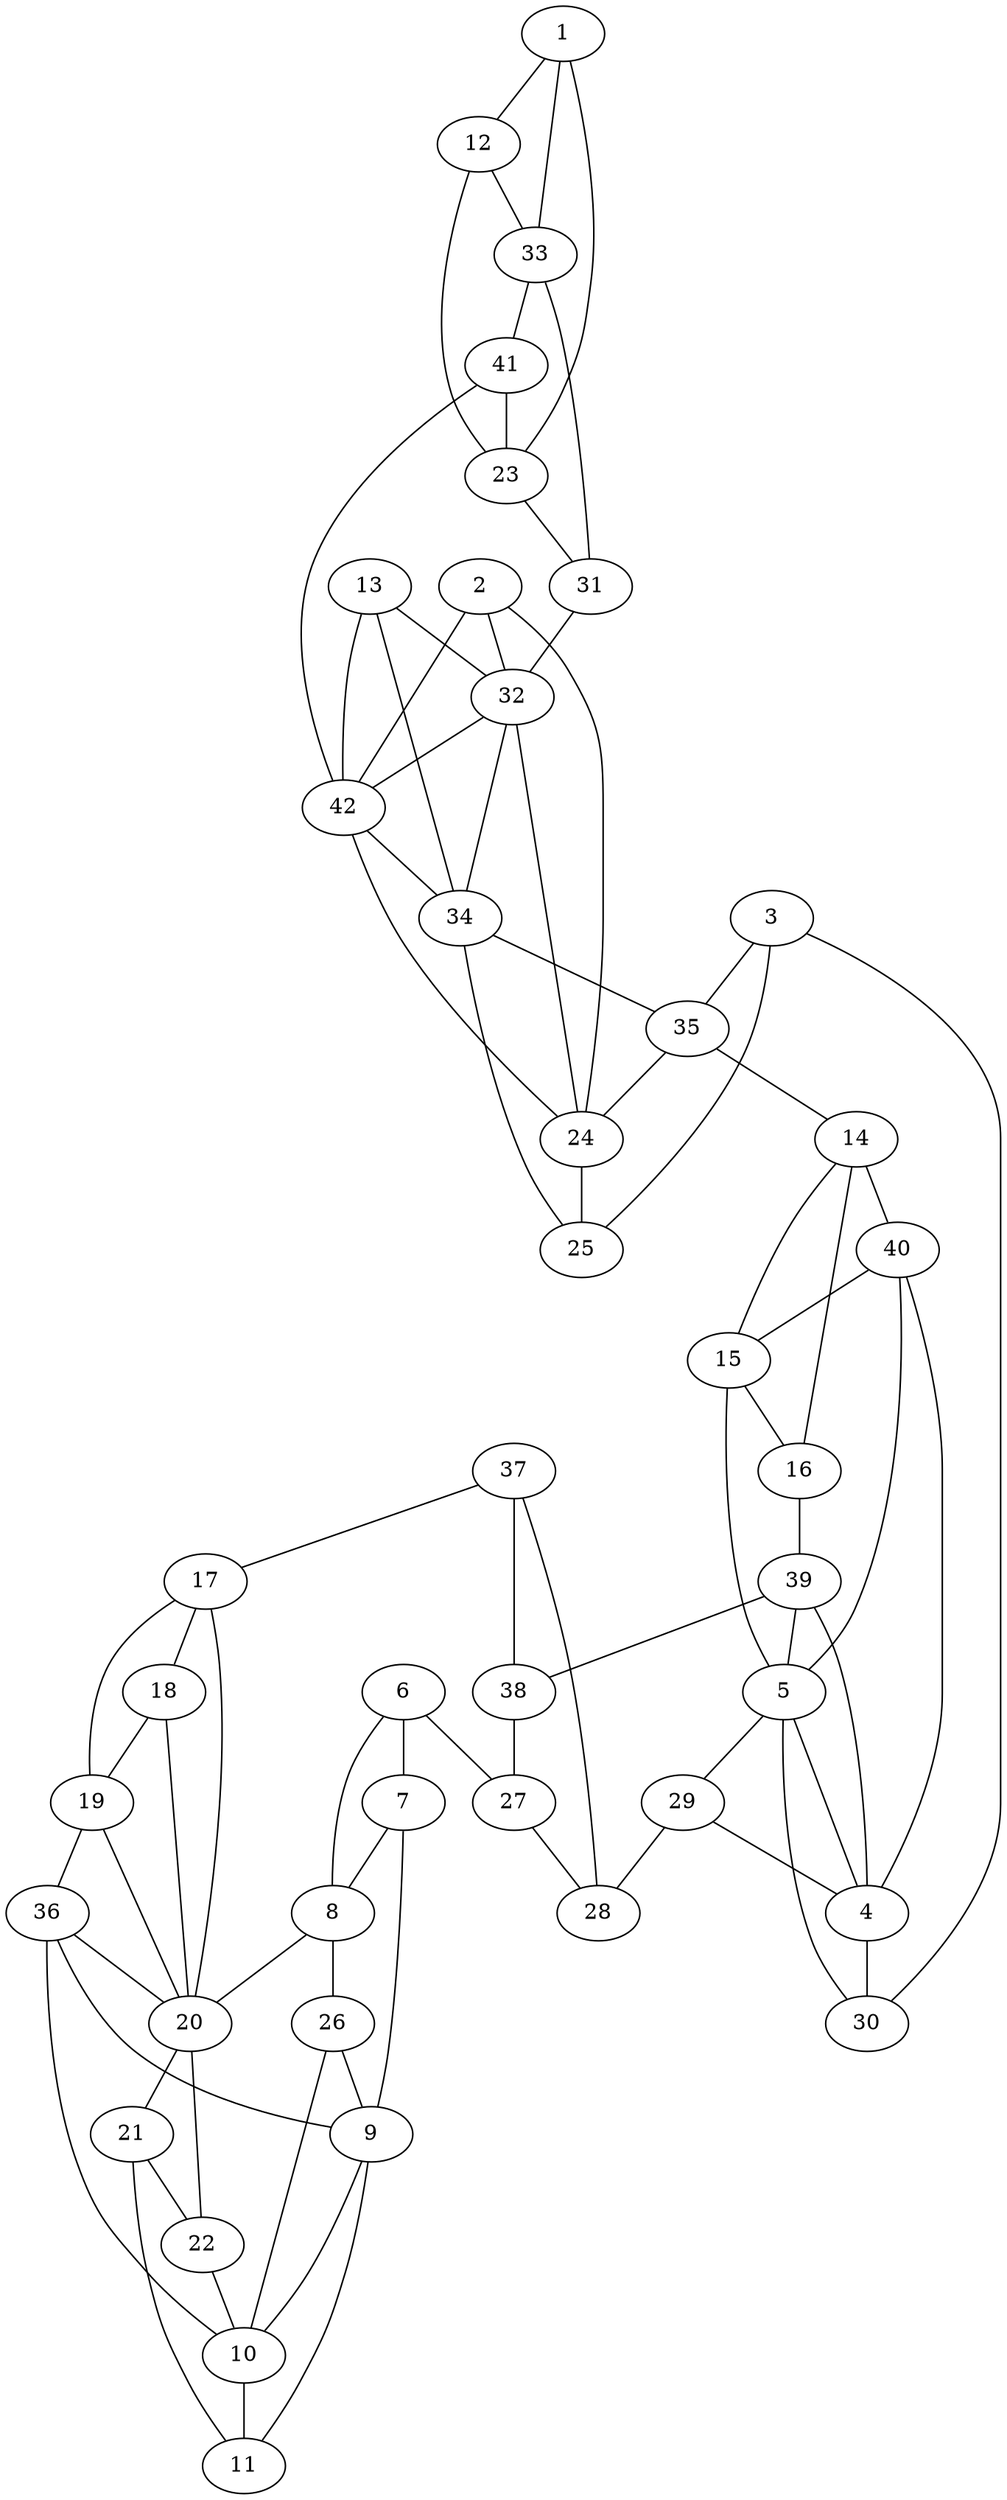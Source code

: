 graph pdb12as {
	1	 [aaLength=23,
		sequence=YIAKQRQISFVKSHFSRQLEERL,
		type=0];
	23	 [aaLength=3,
		sequence=LIE,
		type=1];
	1 -- 23	 [distance0="43.10288",
		frequency=1,
		type0=2];
	12	 [aaLength=22,
		sequence=YIAKQRQISFVKSHFSRQLEER,
		type=0];
	1 -- 12	 [distance0="18.43216",
		frequency=1,
		type0=1];
	33	 [aaLength=3,
		sequence=LIE,
		type=1];
	1 -- 33	 [distance0="43.10288",
		frequency=1,
		type0=3];
	2	 [aaLength=10,
		sequence=AKWKRQTLGQ,
		type=0];
	24	 [aaLength=9,
		sequence=GLYTHMKAL,
		type=1];
	2 -- 24	 [distance0="7.0",
		frequency=1,
		type0=4];
	32	 [aaLength=3,
		sequence=FEV,
		type=1];
	2 -- 32	 [distance0="43.13214",
		frequency=1,
		type0=2];
	42	 [aaLength=3,
		sequence=FEV,
		type=1];
	2 -- 42	 [distance0="43.13214",
		frequency=1,
		type0=3];
	3	 [aaLength=25,
		sequence=FSTLKSTVEAIWAGIKATEAAVSEE,
		type=0];
	25	 [aaLength=10,
		sequence=YVDQWDWERV,
		type=1];
	3 -- 25	 [distance0="30.0013",
		frequency=1,
		type0=1];
	30	 [aaLength=4,
		sequence=HFVH,
		type=1];
	3 -- 30	 [distance0="11.0",
		frequency=1,
		type0=4];
	35	 [aaLength=10,
		sequence=YVDQWDWERV,
		type=1];
	3 -- 35	 [distance0="30.0013",
		frequency=1,
		type0=2];
	4	 [aaLength=7,
		sequence=SQELLSR,
		type=0];
	4 -- 30	 [distance0="12.56583",
		frequency=1,
		type0=1];
	40	 [aaLength=4,
		sequence=HFVH,
		type=1];
	4 -- 40	 [distance0="12.56583",
		frequency=1,
		type0=2];
	5	 [aaLength=12,
		sequence=AKGRERAIAKDL,
		type=0];
	5 -- 4	 [distance0="15.8359",
		frequency=1,
		type0=1];
	29	 [aaLength=5,
		sequence=AVFLV,
		type=1];
	5 -- 29	 [distance0="19.69051",
		distance1="1.0",
		frequency=2,
		type0=2,
		type1=4];
	6	 [aaLength=11,
		sequence=ADTLKHQLALT,
		type=0];
	7	 [aaLength=5,
		sequence=EDRLE,
		type=0];
	6 -- 7	 [distance0="18.01576",
		distance1="2.0",
		frequency=2,
		type0=1,
		type1=4];
	8	 [aaLength=7,
		sequence=EWHQALL,
		type=0];
	6 -- 8	 [distance0="23.98466",
		frequency=1,
		type0=2];
	27	 [aaLength=10,
		sequence=DAFELSSMGI,
		type=1];
	6 -- 27	 [distance0="36.32538",
		frequency=1,
		type0=3];
	7 -- 8	 [distance0="9.409194",
		distance1="1.0",
		frequency=2,
		type0=1,
		type1=4];
	9	 [aaLength=9,
		sequence=QSRLTMLLL,
		type=0];
	7 -- 9	 [distance0="34.5442",
		frequency=1,
		type0=3];
	26	 [aaLength=7,
		sequence=TIGGGIG,
		type=1];
	8 -- 26	 [distance0="6.0",
		frequency=1,
		type0=4];
	20	 [aaLength=8,
		sequence=QSRLTMLL,
		type=0];
	8 -- 20	 [distance0="33.98309",
		frequency=1,
		type0=3];
	10	 [aaLength=3,
		sequence=IGQ,
		type=0];
	9 -- 10	 [distance0="15.42555",
		distance1="4.0",
		frequency=2,
		type0=1,
		type1=4];
	11	 [aaLength=6,
		sequence=AAVRES,
		type=0];
	9 -- 11	 [distance0="27.32693",
		frequency=1,
		type0=2];
	10 -- 11	 [distance0="12.52302",
		distance1="7.0",
		frequency=2,
		type0=1,
		type1=4];
	21	 [aaLength=3,
		sequence=IGQ,
		type=0];
	11 -- 21	 [distance0="40.7565",
		frequency=1,
		type0=3];
	12 -- 23	 [distance0="58.35284",
		frequency=1,
		type0=2];
	12 -- 33	 [distance0="58.35284",
		distance1="2.0",
		frequency=2,
		type0=3,
		type1=4];
	13	 [aaLength=8,
		sequence=WKRQTLGQ,
		type=0];
	13 -- 32	 [distance0="54.39232",
		frequency=1,
		type0=2];
	34	 [aaLength=9,
		sequence=GLYTHMKAL,
		type=1];
	13 -- 34	 [distance0="7.0",
		frequency=1,
		type0=4];
	13 -- 42	 [distance0="54.39232",
		frequency=1,
		type0=3];
	14	 [aaLength=26,
		sequence=FSTLKSTVEAIWAGIKATEAAVSEEF,
		type=0];
	15	 [aaLength=7,
		sequence=SQELLSR,
		type=0];
	14 -- 15	 [distance0="44.8778",
		frequency=1,
		type0=2];
	14 -- 40	 [distance0="10.0",
		frequency=1,
		type0=4];
	15 -- 5	 [distance0="68.23258",
		frequency=1,
		type0=3];
	16	 [aaLength=12,
		sequence=AKGRERAIAKDL,
		type=0];
	15 -- 16	 [distance0="15.78916",
		distance1="5.0",
		frequency=2,
		type0=1,
		type1=4];
	16 -- 14	 [distance0="54.35794",
		frequency=1,
		type0=2];
	39	 [aaLength=5,
		sequence=AVFLV,
		type=1];
	16 -- 39	 [distance0="1.0",
		frequency=1,
		type0=4];
	17	 [aaLength=11,
		sequence=ADTLKHQLALT,
		type=0];
	18	 [aaLength=5,
		sequence=EDRLE,
		type=0];
	17 -- 18	 [distance0="16.23296",
		distance1="2.0",
		frequency=2,
		type0=1,
		type1=4];
	19	 [aaLength=7,
		sequence=EWHQALL,
		type=0];
	17 -- 19	 [distance0="23.94393",
		frequency=1,
		type0=2];
	17 -- 20	 [distance0="50.03087",
		frequency=1,
		type0=3];
	18 -- 19	 [distance0="9.534795",
		distance1="1.0",
		frequency=2,
		type0=1,
		type1=4];
	18 -- 20	 [distance0="37.40636",
		frequency=1,
		type0=3];
	19 -- 20	 [distance0="38.26084",
		frequency=1,
		type0=3];
	36	 [aaLength=7,
		sequence=TIGGGIG,
		type=1];
	19 -- 36	 [distance0="6.0",
		frequency=1,
		type0=4];
	22	 [aaLength=6,
		sequence=AAVRES,
		type=0];
	20 -- 22	 [distance0="26.26186",
		frequency=1,
		type0=2];
	20 -- 21	 [distance0="15.08701",
		distance1="5.0",
		frequency=2,
		type0=1,
		type1=4];
	21 -- 22	 [distance0="12.46009",
		distance1="7.0",
		frequency=2,
		type0=1,
		type1=4];
	22 -- 10	 [distance0="41.1638",
		frequency=1,
		type0=3];
	31	 [aaLength=3,
		sequence=LSR,
		type=1];
	23 -- 31	 [distance0="8.0",
		distance1="5.0",
		frequency=2,
		type0=2,
		type1=4];
	24 -- 25	 [distance0="22.0",
		distance1="13.0",
		frequency=2,
		type0=2,
		type1=4];
	26 -- 10	 [distance0="41.57726",
		frequency=1,
		type0=3];
	26 -- 9	 [distance0="32.24736",
		distance1="0.0",
		frequency=2,
		type0=2,
		type1=5];
	28	 [aaLength=8,
		sequence=NGDILVWN,
		type=1];
	27 -- 28	 [distance0="12.0",
		frequency=1,
		type0=2];
	29 -- 4	 [distance0="27.69296",
		frequency=1,
		type0=3];
	29 -- 28	 [distance0="33.0",
		frequency=1,
		type0=4];
	30 -- 5	 [distance0="21.78798",
		frequency=1,
		type0=3];
	31 -- 32	 [distance0="27.0",
		frequency=1,
		type0=4];
	32 -- 24	 [distance0="24.0",
		frequency=1,
		type0=2];
	32 -- 34	 [distance0="24.0",
		frequency=1,
		type0=3];
	32 -- 42	 [distance0="0.0",
		frequency=1,
		type0=1];
	33 -- 31	 [distance0="8.0",
		frequency=1,
		type0=2];
	41	 [aaLength=3,
		sequence=LSR,
		type=1];
	33 -- 41	 [distance0="8.0",
		distance1="5.0",
		frequency=2,
		type0=3,
		type1=4];
	34 -- 25	 [distance0="22.0",
		frequency=1,
		type0=2];
	34 -- 35	 [distance0="22.0",
		distance1="13.0",
		frequency=2,
		type0=3,
		type1=4];
	35 -- 14	 [distance0="7.0",
		frequency=1,
		type0=4];
	35 -- 24	 [distance0="22.0",
		frequency=1,
		type0=2];
	36 -- 10	 [distance0="41.57726",
		frequency=1,
		type0=3];
	36 -- 9	 [distance0="32.24736",
		frequency=1,
		type0=2];
	36 -- 20	 [distance0="0.0",
		frequency=1,
		type0=5];
	37	 [aaLength=10,
		sequence=DAFELSSMGI,
		type=1];
	37 -- 17	 [distance0="3.0",
		frequency=1,
		type0=4];
	37 -- 28	 [distance0="12.0",
		frequency=1,
		type0=2];
	38	 [aaLength=8,
		sequence=NGDILVWN,
		type=1];
	37 -- 38	 [distance0="12.0",
		frequency=1,
		type0=3];
	38 -- 27	 [distance0="12.0",
		frequency=1,
		type0=2];
	39 -- 4	 [distance0="27.69296",
		frequency=1,
		type0=3];
	39 -- 5	 [distance0="19.69051",
		frequency=1,
		type0=2];
	39 -- 38	 [distance0="33.0",
		frequency=1,
		type0=4];
	40 -- 5	 [distance0="21.78798",
		frequency=1,
		type0=3];
	40 -- 15	 [distance0="0.0",
		frequency=1,
		type0=5];
	41 -- 23	 [distance0="8.0",
		frequency=1,
		type0=2];
	41 -- 42	 [distance0="27.0",
		frequency=1,
		type0=4];
	42 -- 24	 [distance0="24.0",
		frequency=1,
		type0=2];
	42 -- 34	 [distance0="24.0",
		frequency=1,
		type0=3];
}
